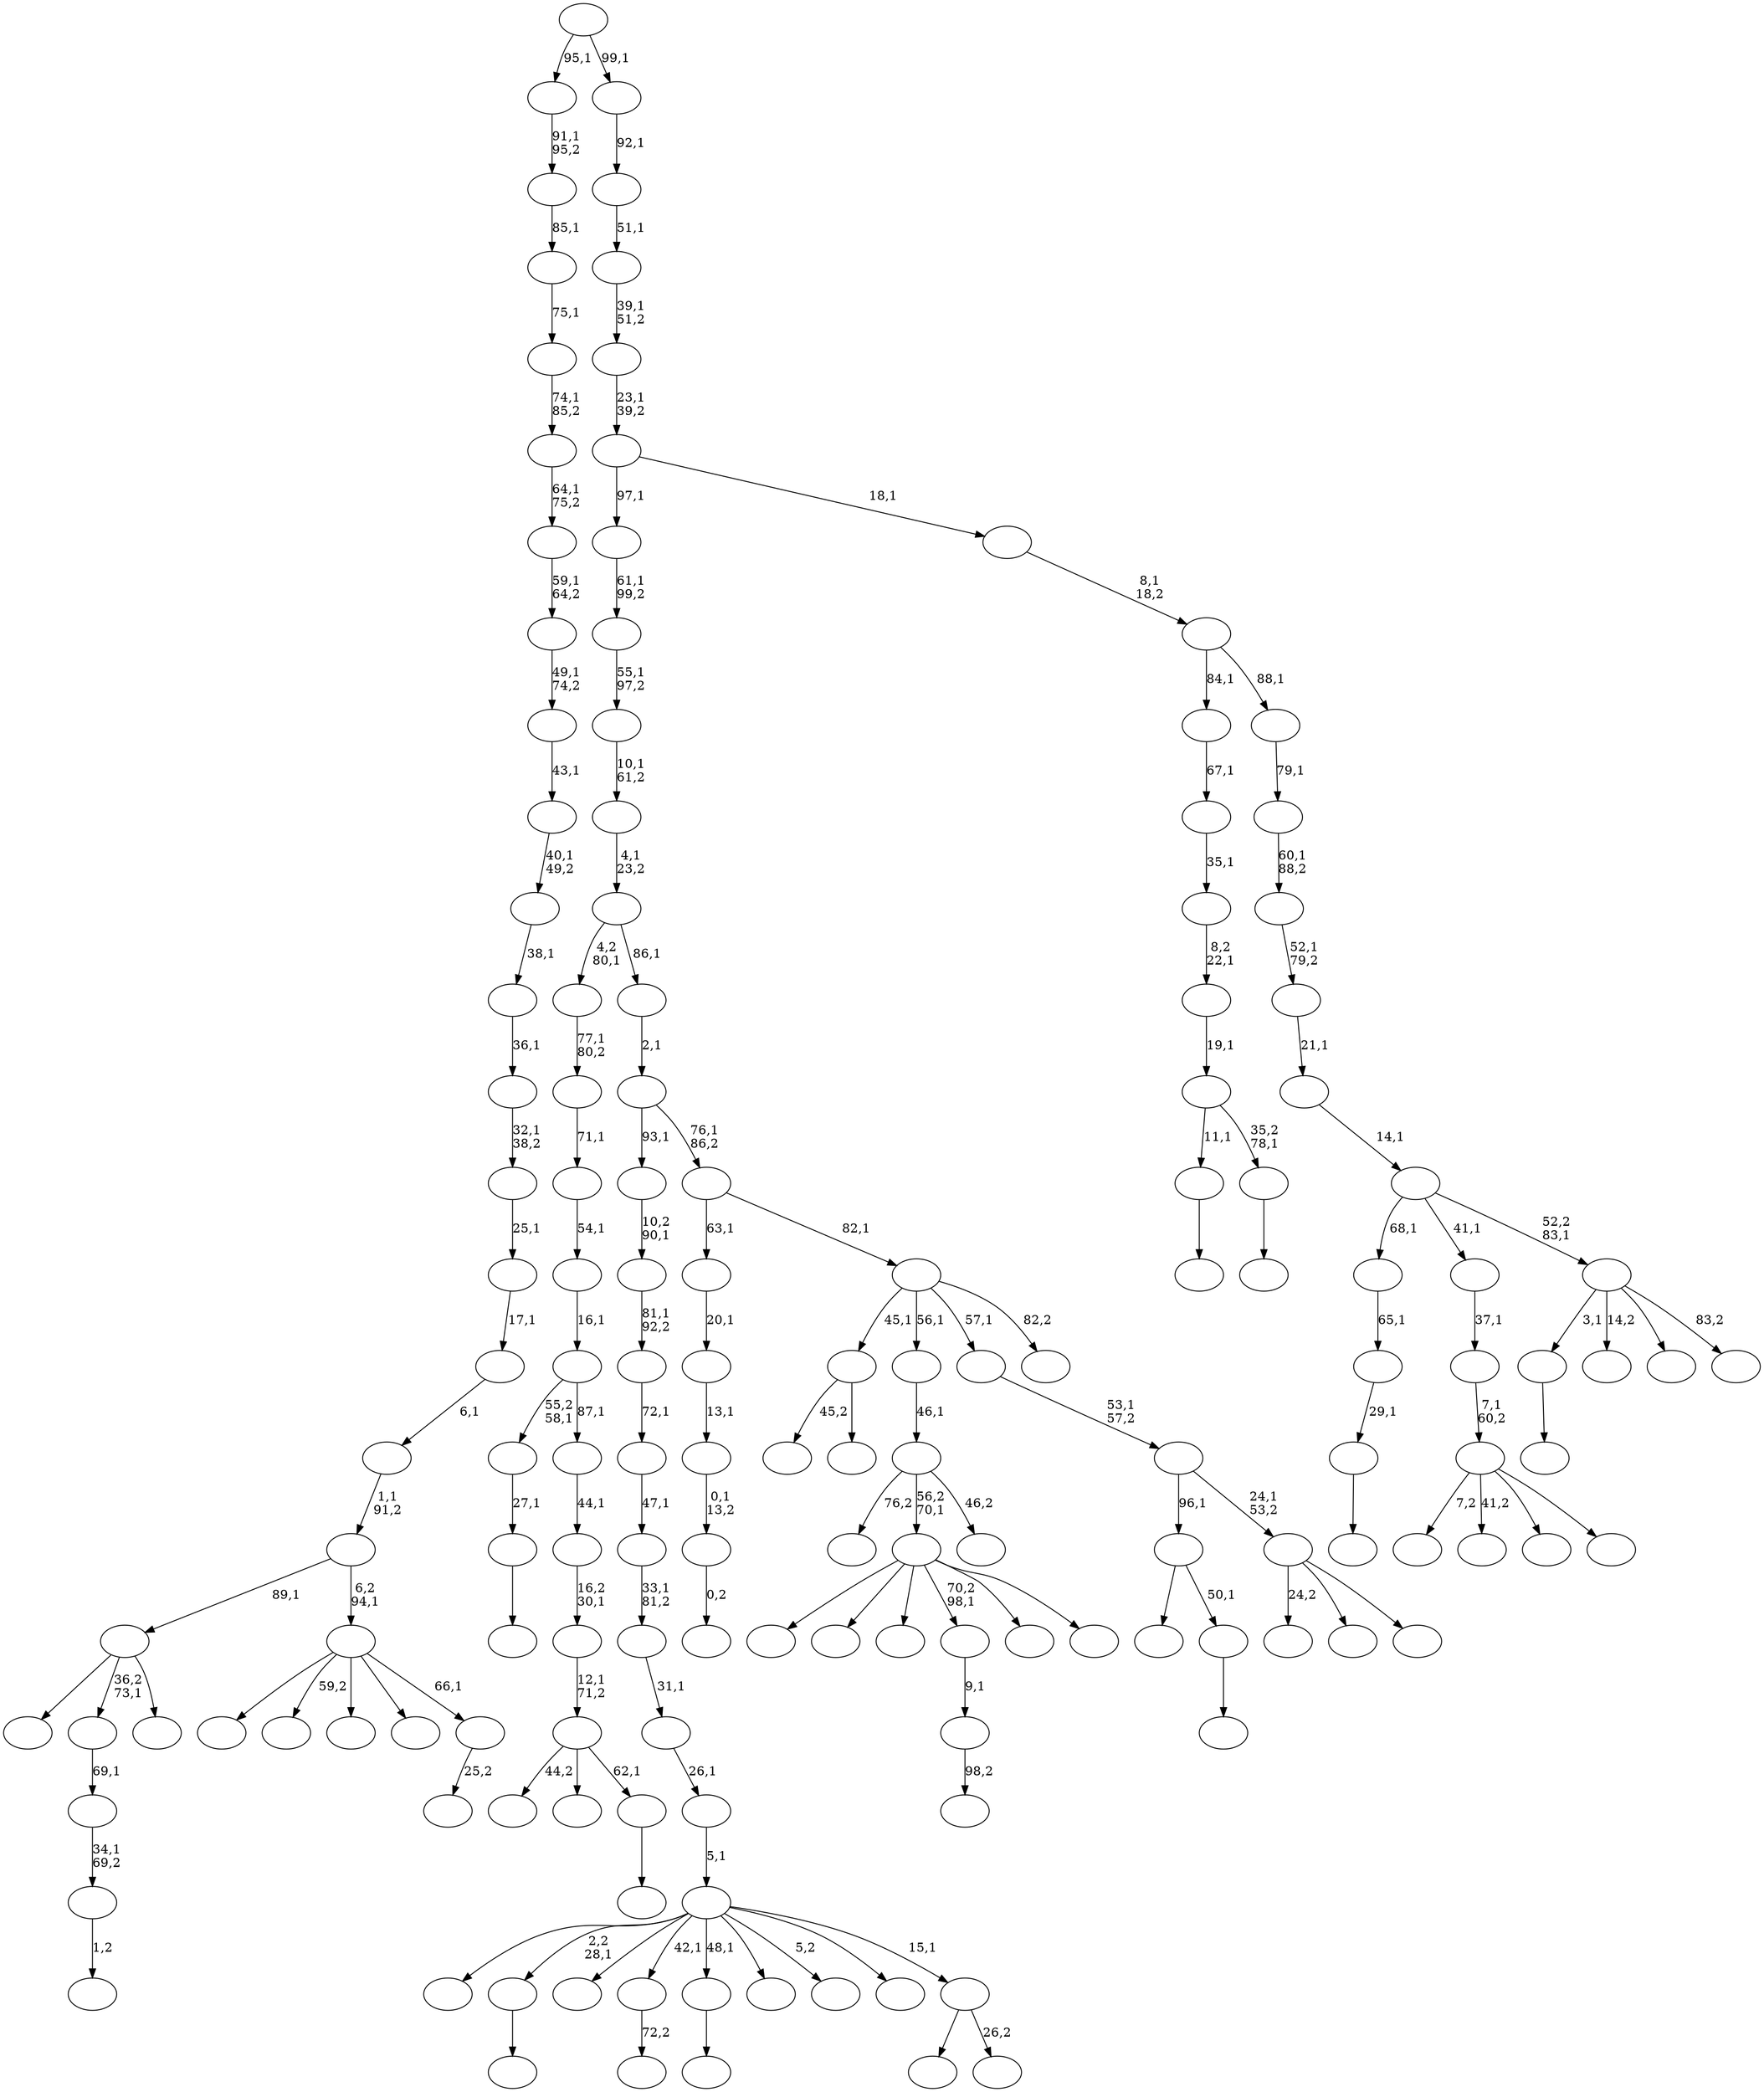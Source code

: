 digraph T {
	150 [label=""]
	149 [label=""]
	148 [label=""]
	147 [label=""]
	146 [label=""]
	145 [label=""]
	144 [label=""]
	143 [label=""]
	142 [label=""]
	141 [label=""]
	140 [label=""]
	139 [label=""]
	138 [label=""]
	137 [label=""]
	136 [label=""]
	135 [label=""]
	134 [label=""]
	133 [label=""]
	132 [label=""]
	131 [label=""]
	130 [label=""]
	129 [label=""]
	128 [label=""]
	127 [label=""]
	126 [label=""]
	125 [label=""]
	124 [label=""]
	123 [label=""]
	122 [label=""]
	121 [label=""]
	120 [label=""]
	119 [label=""]
	118 [label=""]
	117 [label=""]
	116 [label=""]
	115 [label=""]
	114 [label=""]
	113 [label=""]
	112 [label=""]
	111 [label=""]
	110 [label=""]
	109 [label=""]
	108 [label=""]
	107 [label=""]
	106 [label=""]
	105 [label=""]
	104 [label=""]
	103 [label=""]
	102 [label=""]
	101 [label=""]
	100 [label=""]
	99 [label=""]
	98 [label=""]
	97 [label=""]
	96 [label=""]
	95 [label=""]
	94 [label=""]
	93 [label=""]
	92 [label=""]
	91 [label=""]
	90 [label=""]
	89 [label=""]
	88 [label=""]
	87 [label=""]
	86 [label=""]
	85 [label=""]
	84 [label=""]
	83 [label=""]
	82 [label=""]
	81 [label=""]
	80 [label=""]
	79 [label=""]
	78 [label=""]
	77 [label=""]
	76 [label=""]
	75 [label=""]
	74 [label=""]
	73 [label=""]
	72 [label=""]
	71 [label=""]
	70 [label=""]
	69 [label=""]
	68 [label=""]
	67 [label=""]
	66 [label=""]
	65 [label=""]
	64 [label=""]
	63 [label=""]
	62 [label=""]
	61 [label=""]
	60 [label=""]
	59 [label=""]
	58 [label=""]
	57 [label=""]
	56 [label=""]
	55 [label=""]
	54 [label=""]
	53 [label=""]
	52 [label=""]
	51 [label=""]
	50 [label=""]
	49 [label=""]
	48 [label=""]
	47 [label=""]
	46 [label=""]
	45 [label=""]
	44 [label=""]
	43 [label=""]
	42 [label=""]
	41 [label=""]
	40 [label=""]
	39 [label=""]
	38 [label=""]
	37 [label=""]
	36 [label=""]
	35 [label=""]
	34 [label=""]
	33 [label=""]
	32 [label=""]
	31 [label=""]
	30 [label=""]
	29 [label=""]
	28 [label=""]
	27 [label=""]
	26 [label=""]
	25 [label=""]
	24 [label=""]
	23 [label=""]
	22 [label=""]
	21 [label=""]
	20 [label=""]
	19 [label=""]
	18 [label=""]
	17 [label=""]
	16 [label=""]
	15 [label=""]
	14 [label=""]
	13 [label=""]
	12 [label=""]
	11 [label=""]
	10 [label=""]
	9 [label=""]
	8 [label=""]
	7 [label=""]
	6 [label=""]
	5 [label=""]
	4 [label=""]
	3 [label=""]
	2 [label=""]
	1 [label=""]
	0 [label=""]
	144 -> 145 [label=""]
	143 -> 144 [label="27,1"]
	140 -> 141 [label=""]
	136 -> 142 [label="45,2"]
	136 -> 137 [label=""]
	132 -> 133 [label="1,2"]
	131 -> 132 [label="34,1\n69,2"]
	130 -> 131 [label="69,1"]
	125 -> 126 [label=""]
	122 -> 123 [label=""]
	121 -> 122 [label="29,1"]
	120 -> 121 [label="65,1"]
	117 -> 118 [label=""]
	116 -> 146 [label="44,2"]
	116 -> 138 [label=""]
	116 -> 117 [label="62,1"]
	115 -> 116 [label="12,1\n71,2"]
	114 -> 115 [label="16,2\n30,1"]
	113 -> 114 [label="44,1"]
	112 -> 143 [label="55,2\n58,1"]
	112 -> 113 [label="87,1"]
	111 -> 112 [label="16,1"]
	110 -> 111 [label="54,1"]
	109 -> 110 [label="71,1"]
	108 -> 109 [label="77,1\n80,2"]
	104 -> 105 [label="0,2"]
	103 -> 104 [label="0,1\n13,2"]
	102 -> 103 [label="13,1"]
	101 -> 102 [label="20,1"]
	98 -> 99 [label=""]
	95 -> 148 [label=""]
	95 -> 130 [label="36,2\n73,1"]
	95 -> 96 [label=""]
	93 -> 94 [label="98,2"]
	92 -> 93 [label="9,1"]
	90 -> 91 [label=""]
	89 -> 127 [label=""]
	89 -> 90 [label="50,1"]
	85 -> 86 [label="72,2"]
	83 -> 84 [label=""]
	81 -> 150 [label="7,2"]
	81 -> 147 [label="41,2"]
	81 -> 134 [label=""]
	81 -> 82 [label=""]
	80 -> 81 [label="7,1\n60,2"]
	79 -> 80 [label="37,1"]
	76 -> 139 [label=""]
	76 -> 129 [label=""]
	76 -> 124 [label=""]
	76 -> 92 [label="70,2\n98,1"]
	76 -> 78 [label=""]
	76 -> 77 [label=""]
	73 -> 106 [label="76,2"]
	73 -> 76 [label="56,2\n70,1"]
	73 -> 74 [label="46,2"]
	72 -> 73 [label="46,1"]
	69 -> 70 [label=""]
	68 -> 98 [label="11,1"]
	68 -> 69 [label="35,2\n78,1"]
	67 -> 68 [label="19,1"]
	66 -> 67 [label="8,2\n22,1"]
	65 -> 66 [label="35,1"]
	64 -> 65 [label="67,1"]
	61 -> 128 [label="24,2"]
	61 -> 87 [label=""]
	61 -> 62 [label=""]
	60 -> 89 [label="96,1"]
	60 -> 61 [label="24,1\n53,2"]
	59 -> 60 [label="53,1\n57,2"]
	55 -> 100 [label=""]
	55 -> 56 [label="26,2"]
	54 -> 149 [label=""]
	54 -> 140 [label="2,2\n28,1"]
	54 -> 88 [label=""]
	54 -> 85 [label="42,1"]
	54 -> 83 [label="48,1"]
	54 -> 75 [label=""]
	54 -> 58 [label="5,2"]
	54 -> 57 [label=""]
	54 -> 55 [label="15,1"]
	53 -> 54 [label="5,1"]
	52 -> 53 [label="26,1"]
	51 -> 52 [label="31,1"]
	50 -> 51 [label="33,1\n81,2"]
	49 -> 50 [label="47,1"]
	48 -> 49 [label="72,1"]
	47 -> 48 [label="81,1\n92,2"]
	46 -> 47 [label="10,2\n90,1"]
	44 -> 136 [label="45,1"]
	44 -> 72 [label="56,1"]
	44 -> 59 [label="57,1"]
	44 -> 45 [label="82,2"]
	43 -> 101 [label="63,1"]
	43 -> 44 [label="82,1"]
	42 -> 46 [label="93,1"]
	42 -> 43 [label="76,1\n86,2"]
	41 -> 42 [label="2,1"]
	40 -> 108 [label="4,2\n80,1"]
	40 -> 41 [label="86,1"]
	39 -> 40 [label="4,1\n23,2"]
	38 -> 39 [label="10,1\n61,2"]
	37 -> 38 [label="55,1\n97,2"]
	36 -> 37 [label="61,1\n99,2"]
	34 -> 35 [label="25,2"]
	33 -> 135 [label=""]
	33 -> 119 [label="59,2"]
	33 -> 107 [label=""]
	33 -> 71 [label=""]
	33 -> 34 [label="66,1"]
	32 -> 95 [label="89,1"]
	32 -> 33 [label="6,2\n94,1"]
	31 -> 32 [label="1,1\n91,2"]
	30 -> 31 [label="6,1"]
	29 -> 30 [label="17,1"]
	28 -> 29 [label="25,1"]
	27 -> 28 [label="32,1\n38,2"]
	26 -> 27 [label="36,1"]
	25 -> 26 [label="38,1"]
	24 -> 25 [label="40,1\n49,2"]
	23 -> 24 [label="43,1"]
	22 -> 23 [label="49,1\n74,2"]
	21 -> 22 [label="59,1\n64,2"]
	20 -> 21 [label="64,1\n75,2"]
	19 -> 20 [label="74,1\n85,2"]
	18 -> 19 [label="75,1"]
	17 -> 18 [label="85,1"]
	16 -> 17 [label="91,1\n95,2"]
	14 -> 125 [label="3,1"]
	14 -> 97 [label="14,2"]
	14 -> 63 [label=""]
	14 -> 15 [label="83,2"]
	13 -> 120 [label="68,1"]
	13 -> 79 [label="41,1"]
	13 -> 14 [label="52,2\n83,1"]
	12 -> 13 [label="14,1"]
	11 -> 12 [label="21,1"]
	10 -> 11 [label="52,1\n79,2"]
	9 -> 10 [label="60,1\n88,2"]
	8 -> 9 [label="79,1"]
	7 -> 64 [label="84,1"]
	7 -> 8 [label="88,1"]
	6 -> 7 [label="8,1\n18,2"]
	5 -> 36 [label="97,1"]
	5 -> 6 [label="18,1"]
	4 -> 5 [label="23,1\n39,2"]
	3 -> 4 [label="39,1\n51,2"]
	2 -> 3 [label="51,1"]
	1 -> 2 [label="92,1"]
	0 -> 16 [label="95,1"]
	0 -> 1 [label="99,1"]
}

